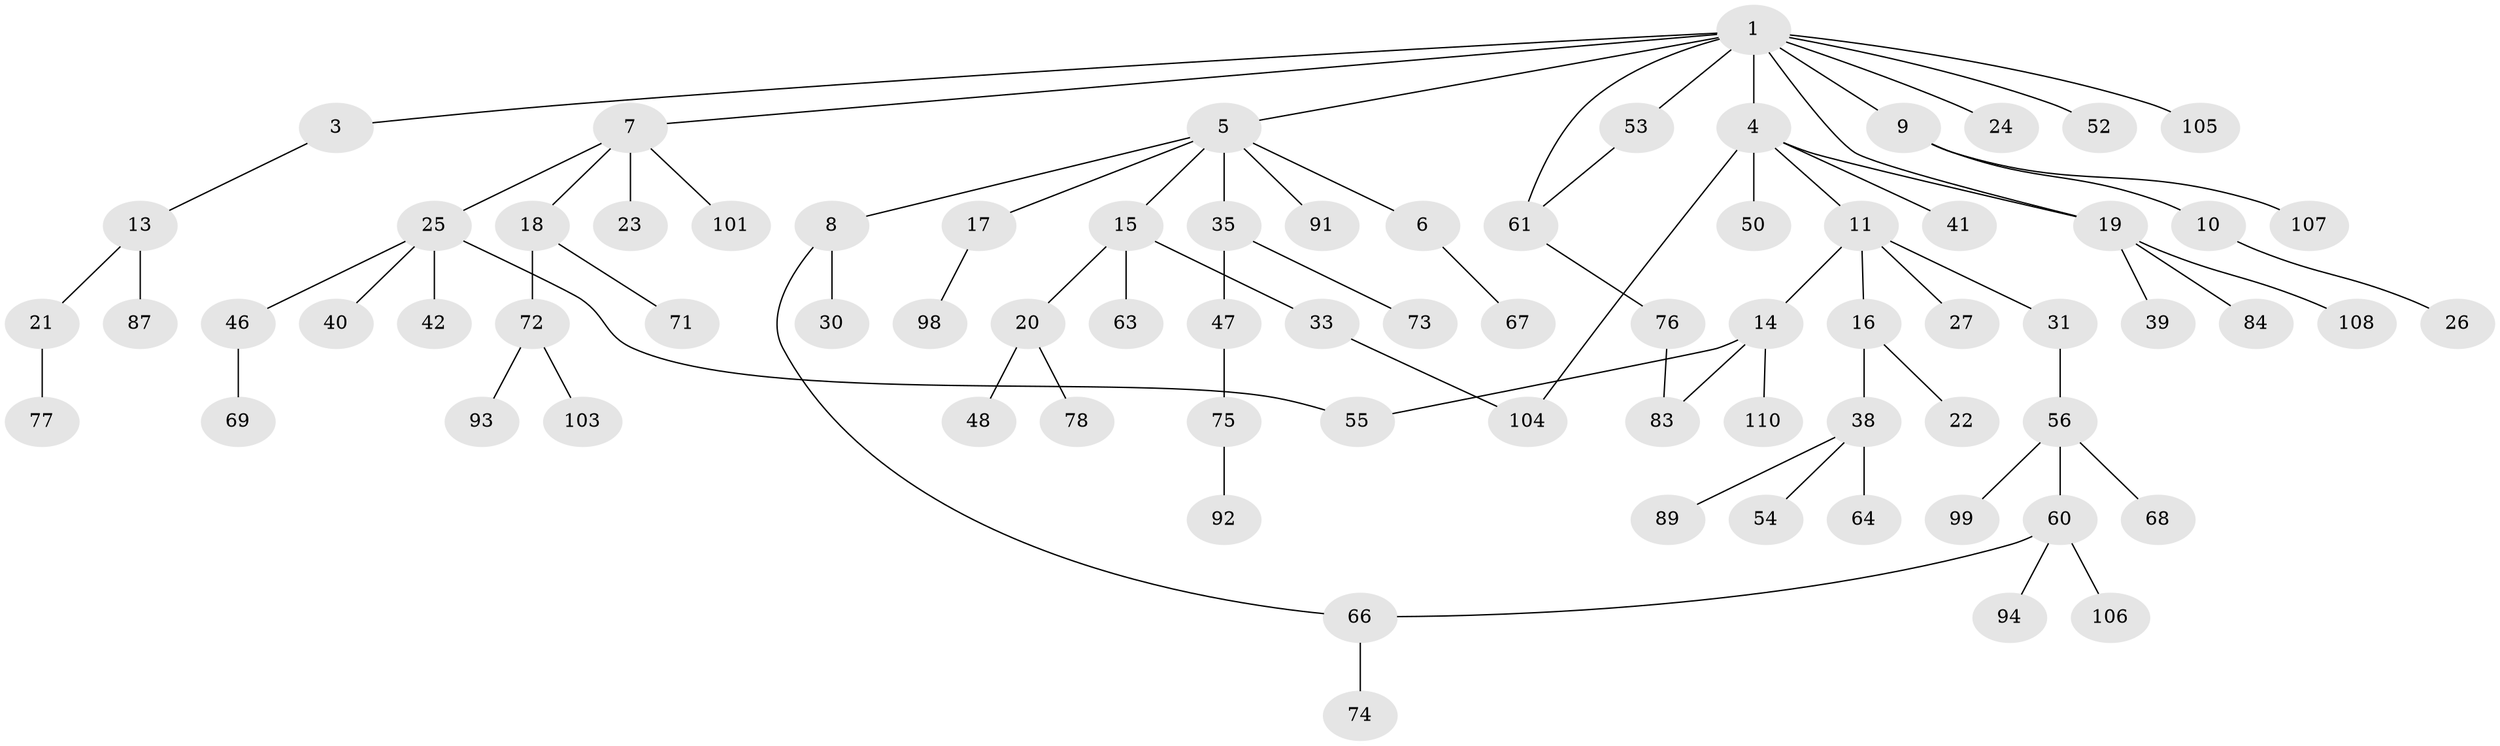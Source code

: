 // original degree distribution, {5: 0.05405405405405406, 8: 0.018018018018018018, 3: 0.12612612612612611, 6: 0.009009009009009009, 4: 0.06306306306306306, 2: 0.26126126126126126, 1: 0.46846846846846846}
// Generated by graph-tools (version 1.1) at 2025/41/03/06/25 10:41:28]
// undirected, 77 vertices, 82 edges
graph export_dot {
graph [start="1"]
  node [color=gray90,style=filled];
  1 [super="+2"];
  3 [super="+79"];
  4 [super="+12"];
  5 [super="+44"];
  6 [super="+37"];
  7 [super="+65"];
  8 [super="+34"];
  9;
  10 [super="+49"];
  11;
  13 [super="+36"];
  14 [super="+29"];
  15 [super="+111"];
  16 [super="+58"];
  17 [super="+32"];
  18 [super="+80"];
  19 [super="+90"];
  20 [super="+45"];
  21 [super="+51"];
  22;
  23 [super="+88"];
  24;
  25 [super="+28"];
  26;
  27 [super="+81"];
  30;
  31;
  33 [super="+43"];
  35 [super="+57"];
  38 [super="+62"];
  39;
  40;
  41;
  42;
  46;
  47;
  48;
  50;
  52;
  53;
  54;
  55 [super="+86"];
  56 [super="+59"];
  60 [super="+82"];
  61 [super="+70"];
  63 [super="+97"];
  64;
  66;
  67;
  68 [super="+85"];
  69 [super="+102"];
  71 [super="+96"];
  72 [super="+109"];
  73;
  74;
  75;
  76 [super="+95"];
  77;
  78;
  83;
  84;
  87 [super="+100"];
  89;
  91;
  92;
  93;
  94;
  98;
  99;
  101;
  103;
  104;
  105;
  106;
  107;
  108;
  110;
  1 -- 7;
  1 -- 24;
  1 -- 53;
  1 -- 19;
  1 -- 3;
  1 -- 4;
  1 -- 5;
  1 -- 9;
  1 -- 105;
  1 -- 52;
  1 -- 61;
  3 -- 13;
  4 -- 11;
  4 -- 41;
  4 -- 50;
  4 -- 104;
  4 -- 19;
  5 -- 6;
  5 -- 8;
  5 -- 15;
  5 -- 17;
  5 -- 35;
  5 -- 91;
  6 -- 67;
  7 -- 18;
  7 -- 23;
  7 -- 25;
  7 -- 101;
  8 -- 30;
  8 -- 66;
  9 -- 10;
  9 -- 107;
  10 -- 26;
  11 -- 14;
  11 -- 16;
  11 -- 27;
  11 -- 31;
  13 -- 21;
  13 -- 87;
  14 -- 55;
  14 -- 110;
  14 -- 83;
  15 -- 20;
  15 -- 33;
  15 -- 63;
  16 -- 22;
  16 -- 38;
  17 -- 98;
  18 -- 71;
  18 -- 72;
  19 -- 39;
  19 -- 84;
  19 -- 108;
  20 -- 78;
  20 -- 48;
  21 -- 77;
  25 -- 46;
  25 -- 40;
  25 -- 42;
  25 -- 55;
  31 -- 56;
  33 -- 104;
  35 -- 47;
  35 -- 73;
  38 -- 54;
  38 -- 64;
  38 -- 89;
  46 -- 69;
  47 -- 75;
  53 -- 61;
  56 -- 99;
  56 -- 60;
  56 -- 68;
  60 -- 66;
  60 -- 94;
  60 -- 106;
  61 -- 76;
  66 -- 74;
  72 -- 93;
  72 -- 103;
  75 -- 92;
  76 -- 83;
}
